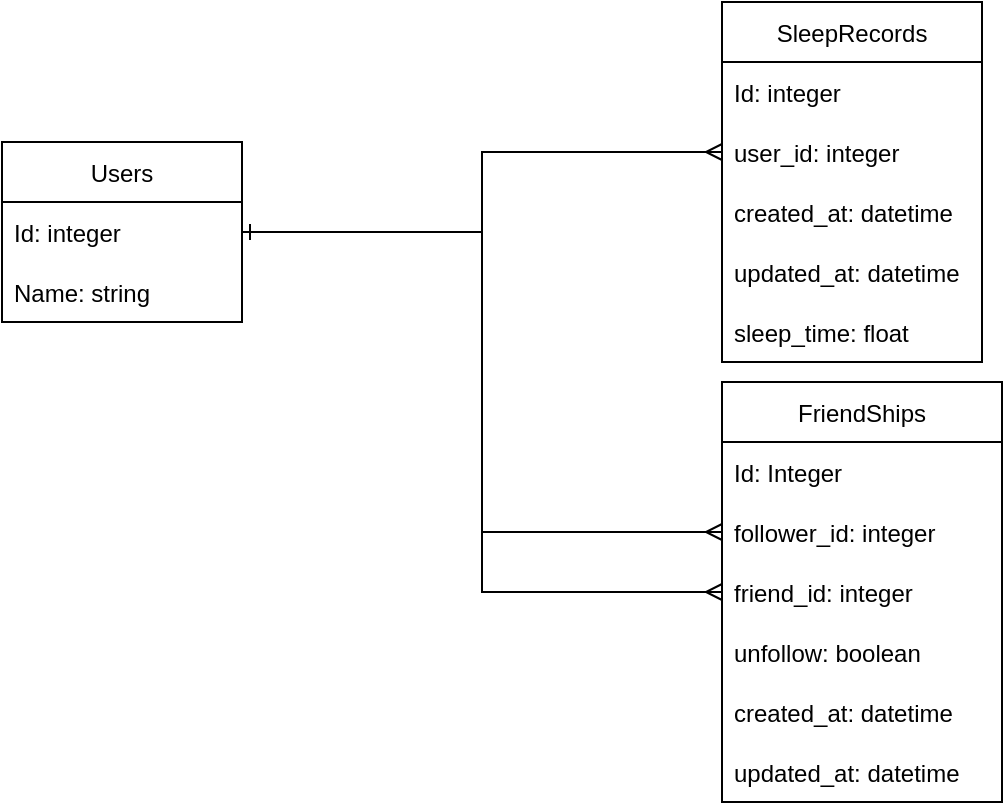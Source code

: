 <mxfile version="20.2.5" type="github">
  <diagram name="Page-1" id="9f46799a-70d6-7492-0946-bef42562c5a5">
    <mxGraphModel dx="1056" dy="682" grid="1" gridSize="10" guides="1" tooltips="1" connect="1" arrows="1" fold="1" page="1" pageScale="1" pageWidth="1100" pageHeight="850" background="none" math="0" shadow="0">
      <root>
        <mxCell id="0" />
        <mxCell id="1" parent="0" />
        <mxCell id="gAUh2BddjFPYt_HbfSrR-1" value="Users" style="swimlane;fontStyle=0;childLayout=stackLayout;horizontal=1;startSize=30;horizontalStack=0;resizeParent=1;resizeParentMax=0;resizeLast=0;collapsible=1;marginBottom=0;" parent="1" vertex="1">
          <mxGeometry x="120" y="160" width="120" height="90" as="geometry" />
        </mxCell>
        <mxCell id="gAUh2BddjFPYt_HbfSrR-2" value="Id: integer" style="text;strokeColor=none;fillColor=none;align=left;verticalAlign=middle;spacingLeft=4;spacingRight=4;overflow=hidden;points=[[0,0.5],[1,0.5]];portConstraint=eastwest;rotatable=0;" parent="gAUh2BddjFPYt_HbfSrR-1" vertex="1">
          <mxGeometry y="30" width="120" height="30" as="geometry" />
        </mxCell>
        <mxCell id="gAUh2BddjFPYt_HbfSrR-3" value="Name: string" style="text;strokeColor=none;fillColor=none;align=left;verticalAlign=middle;spacingLeft=4;spacingRight=4;overflow=hidden;points=[[0,0.5],[1,0.5]];portConstraint=eastwest;rotatable=0;" parent="gAUh2BddjFPYt_HbfSrR-1" vertex="1">
          <mxGeometry y="60" width="120" height="30" as="geometry" />
        </mxCell>
        <mxCell id="gAUh2BddjFPYt_HbfSrR-5" value="SleepRecords" style="swimlane;fontStyle=0;childLayout=stackLayout;horizontal=1;startSize=30;horizontalStack=0;resizeParent=1;resizeParentMax=0;resizeLast=0;collapsible=1;marginBottom=0;" parent="1" vertex="1">
          <mxGeometry x="480" y="90" width="130" height="180" as="geometry" />
        </mxCell>
        <mxCell id="gAUh2BddjFPYt_HbfSrR-6" value="Id: integer" style="text;strokeColor=none;fillColor=none;align=left;verticalAlign=middle;spacingLeft=4;spacingRight=4;overflow=hidden;points=[[0,0.5],[1,0.5]];portConstraint=eastwest;rotatable=0;" parent="gAUh2BddjFPYt_HbfSrR-5" vertex="1">
          <mxGeometry y="30" width="130" height="30" as="geometry" />
        </mxCell>
        <mxCell id="gAUh2BddjFPYt_HbfSrR-7" value="user_id: integer" style="text;strokeColor=none;fillColor=none;align=left;verticalAlign=middle;spacingLeft=4;spacingRight=4;overflow=hidden;points=[[0,0.5],[1,0.5]];portConstraint=eastwest;rotatable=0;" parent="gAUh2BddjFPYt_HbfSrR-5" vertex="1">
          <mxGeometry y="60" width="130" height="30" as="geometry" />
        </mxCell>
        <mxCell id="gAUh2BddjFPYt_HbfSrR-15" value="created_at: datetime" style="text;strokeColor=none;fillColor=none;align=left;verticalAlign=middle;spacingLeft=4;spacingRight=4;overflow=hidden;points=[[0,0.5],[1,0.5]];portConstraint=eastwest;rotatable=0;" parent="gAUh2BddjFPYt_HbfSrR-5" vertex="1">
          <mxGeometry y="90" width="130" height="30" as="geometry" />
        </mxCell>
        <mxCell id="gAUh2BddjFPYt_HbfSrR-16" value="updated_at: datetime" style="text;strokeColor=none;fillColor=none;align=left;verticalAlign=middle;spacingLeft=4;spacingRight=4;overflow=hidden;points=[[0,0.5],[1,0.5]];portConstraint=eastwest;rotatable=0;" parent="gAUh2BddjFPYt_HbfSrR-5" vertex="1">
          <mxGeometry y="120" width="130" height="30" as="geometry" />
        </mxCell>
        <mxCell id="gAUh2BddjFPYt_HbfSrR-31" value="sleep_time: float" style="text;strokeColor=none;fillColor=none;align=left;verticalAlign=middle;spacingLeft=4;spacingRight=4;overflow=hidden;points=[[0,0.5],[1,0.5]];portConstraint=eastwest;rotatable=0;" parent="gAUh2BddjFPYt_HbfSrR-5" vertex="1">
          <mxGeometry y="150" width="130" height="30" as="geometry" />
        </mxCell>
        <mxCell id="gAUh2BddjFPYt_HbfSrR-21" style="edgeStyle=orthogonalEdgeStyle;rounded=0;orthogonalLoop=1;jettySize=auto;html=1;entryX=0;entryY=0.5;entryDx=0;entryDy=0;endArrow=ERmany;endFill=0;startArrow=ERone;startFill=0;" parent="1" source="gAUh2BddjFPYt_HbfSrR-2" target="gAUh2BddjFPYt_HbfSrR-7" edge="1">
          <mxGeometry relative="1" as="geometry" />
        </mxCell>
        <mxCell id="gAUh2BddjFPYt_HbfSrR-22" value="FriendShips" style="swimlane;fontStyle=0;childLayout=stackLayout;horizontal=1;startSize=30;horizontalStack=0;resizeParent=1;resizeParentMax=0;resizeLast=0;collapsible=1;marginBottom=0;" parent="1" vertex="1">
          <mxGeometry x="480" y="280" width="140" height="210" as="geometry" />
        </mxCell>
        <mxCell id="gAUh2BddjFPYt_HbfSrR-23" value="Id: Integer" style="text;strokeColor=none;fillColor=none;align=left;verticalAlign=middle;spacingLeft=4;spacingRight=4;overflow=hidden;points=[[0,0.5],[1,0.5]];portConstraint=eastwest;rotatable=0;" parent="gAUh2BddjFPYt_HbfSrR-22" vertex="1">
          <mxGeometry y="30" width="140" height="30" as="geometry" />
        </mxCell>
        <mxCell id="gAUh2BddjFPYt_HbfSrR-24" value="follower_id: integer" style="text;strokeColor=none;fillColor=none;align=left;verticalAlign=middle;spacingLeft=4;spacingRight=4;overflow=hidden;points=[[0,0.5],[1,0.5]];portConstraint=eastwest;rotatable=0;" parent="gAUh2BddjFPYt_HbfSrR-22" vertex="1">
          <mxGeometry y="60" width="140" height="30" as="geometry" />
        </mxCell>
        <mxCell id="gAUh2BddjFPYt_HbfSrR-25" value="friend_id: integer" style="text;strokeColor=none;fillColor=none;align=left;verticalAlign=middle;spacingLeft=4;spacingRight=4;overflow=hidden;points=[[0,0.5],[1,0.5]];portConstraint=eastwest;rotatable=0;" parent="gAUh2BddjFPYt_HbfSrR-22" vertex="1">
          <mxGeometry y="90" width="140" height="30" as="geometry" />
        </mxCell>
        <mxCell id="gAUh2BddjFPYt_HbfSrR-30" value="unfollow: boolean" style="text;strokeColor=none;fillColor=none;align=left;verticalAlign=middle;spacingLeft=4;spacingRight=4;overflow=hidden;points=[[0,0.5],[1,0.5]];portConstraint=eastwest;rotatable=0;" parent="gAUh2BddjFPYt_HbfSrR-22" vertex="1">
          <mxGeometry y="120" width="140" height="30" as="geometry" />
        </mxCell>
        <mxCell id="gAUh2BddjFPYt_HbfSrR-29" value="created_at: datetime" style="text;strokeColor=none;fillColor=none;align=left;verticalAlign=middle;spacingLeft=4;spacingRight=4;overflow=hidden;points=[[0,0.5],[1,0.5]];portConstraint=eastwest;rotatable=0;" parent="gAUh2BddjFPYt_HbfSrR-22" vertex="1">
          <mxGeometry y="150" width="140" height="30" as="geometry" />
        </mxCell>
        <mxCell id="gAUh2BddjFPYt_HbfSrR-28" value="updated_at: datetime" style="text;strokeColor=none;fillColor=none;align=left;verticalAlign=middle;spacingLeft=4;spacingRight=4;overflow=hidden;points=[[0,0.5],[1,0.5]];portConstraint=eastwest;rotatable=0;" parent="gAUh2BddjFPYt_HbfSrR-22" vertex="1">
          <mxGeometry y="180" width="140" height="30" as="geometry" />
        </mxCell>
        <mxCell id="gAUh2BddjFPYt_HbfSrR-26" style="edgeStyle=orthogonalEdgeStyle;rounded=0;orthogonalLoop=1;jettySize=auto;html=1;startArrow=ERone;startFill=0;endArrow=ERmany;endFill=0;entryX=0;entryY=0.5;entryDx=0;entryDy=0;" parent="1" source="gAUh2BddjFPYt_HbfSrR-2" target="gAUh2BddjFPYt_HbfSrR-24" edge="1">
          <mxGeometry relative="1" as="geometry">
            <mxPoint x="460" y="360" as="targetPoint" />
          </mxGeometry>
        </mxCell>
        <mxCell id="gAUh2BddjFPYt_HbfSrR-27" style="edgeStyle=orthogonalEdgeStyle;rounded=0;orthogonalLoop=1;jettySize=auto;html=1;startArrow=ERone;startFill=0;endArrow=ERmany;endFill=0;" parent="1" source="gAUh2BddjFPYt_HbfSrR-2" target="gAUh2BddjFPYt_HbfSrR-25" edge="1">
          <mxGeometry relative="1" as="geometry" />
        </mxCell>
      </root>
    </mxGraphModel>
  </diagram>
</mxfile>
